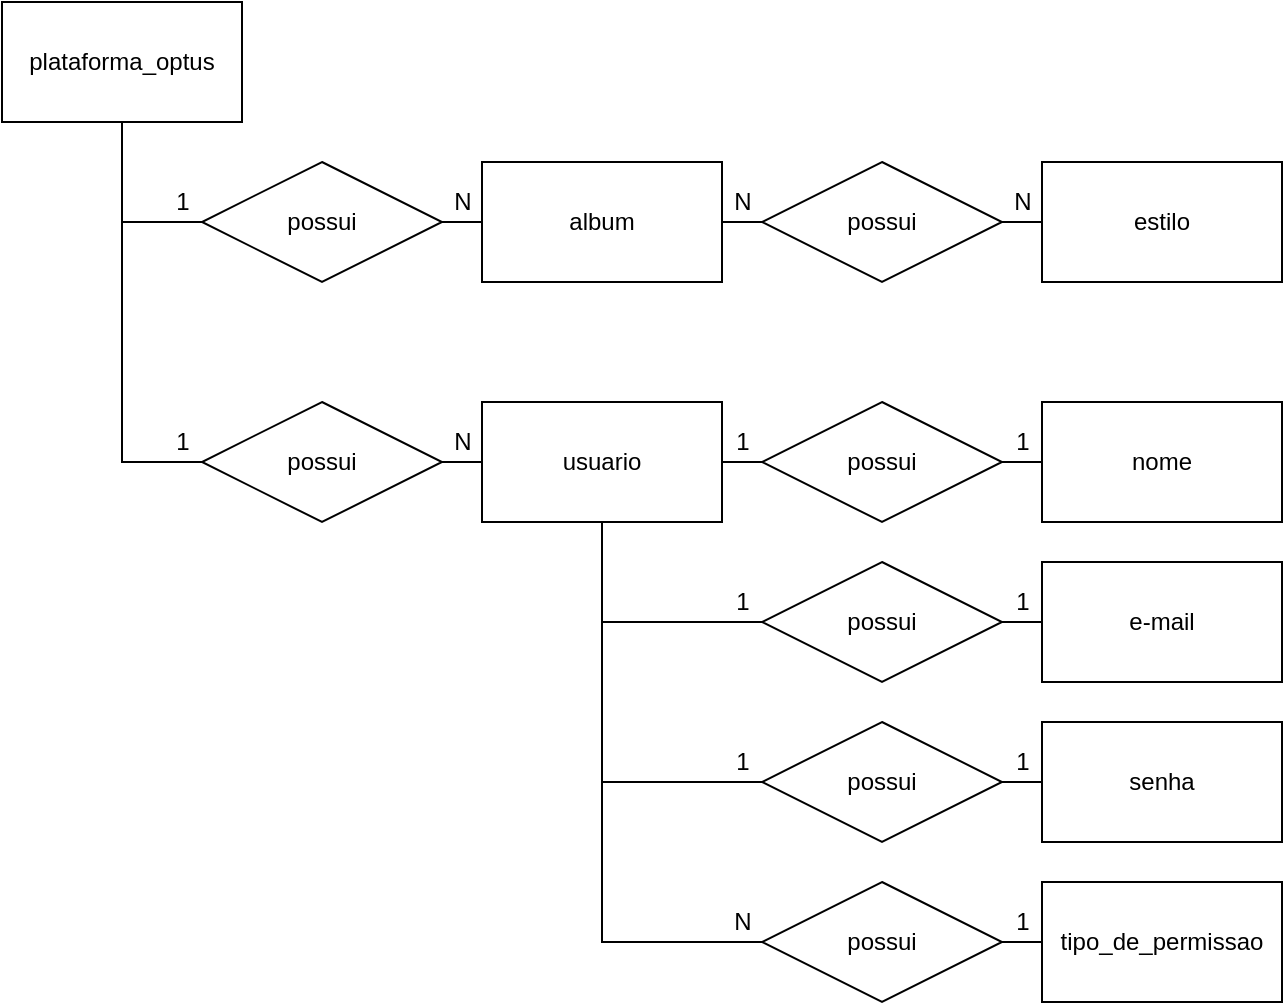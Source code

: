 <mxfile version="14.9.3" type="device"><diagram id="cz5i0hZ0vYYXBszqNz1t" name="Page-1"><mxGraphModel dx="1422" dy="705" grid="1" gridSize="10" guides="1" tooltips="1" connect="1" arrows="1" fold="1" page="1" pageScale="1" pageWidth="827" pageHeight="1169" math="0" shadow="0"><root><mxCell id="0"/><mxCell id="1" parent="0"/><mxCell id="30NEX5a4ztb-EfO01CBT-5" style="edgeStyle=orthogonalEdgeStyle;rounded=0;orthogonalLoop=1;jettySize=auto;html=1;exitX=1;exitY=0.5;exitDx=0;exitDy=0;entryX=0;entryY=0.5;entryDx=0;entryDy=0;endArrow=none;endFill=0;" edge="1" parent="1" source="30NEX5a4ztb-EfO01CBT-1" target="30NEX5a4ztb-EfO01CBT-2"><mxGeometry relative="1" as="geometry"/></mxCell><mxCell id="30NEX5a4ztb-EfO01CBT-1" value="album" style="rounded=0;whiteSpace=wrap;html=1;" vertex="1" parent="1"><mxGeometry x="280" y="120" width="120" height="60" as="geometry"/></mxCell><mxCell id="30NEX5a4ztb-EfO01CBT-6" style="edgeStyle=orthogonalEdgeStyle;rounded=0;orthogonalLoop=1;jettySize=auto;html=1;exitX=1;exitY=0.5;exitDx=0;exitDy=0;entryX=0;entryY=0.5;entryDx=0;entryDy=0;endArrow=none;endFill=0;" edge="1" parent="1" source="30NEX5a4ztb-EfO01CBT-2" target="30NEX5a4ztb-EfO01CBT-3"><mxGeometry relative="1" as="geometry"/></mxCell><mxCell id="30NEX5a4ztb-EfO01CBT-2" value="possui" style="shape=rhombus;perimeter=rhombusPerimeter;whiteSpace=wrap;html=1;align=center;" vertex="1" parent="1"><mxGeometry x="420" y="120" width="120" height="60" as="geometry"/></mxCell><mxCell id="30NEX5a4ztb-EfO01CBT-3" value="estilo" style="rounded=0;whiteSpace=wrap;html=1;" vertex="1" parent="1"><mxGeometry x="560" y="120" width="120" height="60" as="geometry"/></mxCell><mxCell id="30NEX5a4ztb-EfO01CBT-7" value="plataforma_optus" style="rounded=0;whiteSpace=wrap;html=1;" vertex="1" parent="1"><mxGeometry x="40" y="40" width="120" height="60" as="geometry"/></mxCell><mxCell id="30NEX5a4ztb-EfO01CBT-9" style="edgeStyle=orthogonalEdgeStyle;rounded=0;orthogonalLoop=1;jettySize=auto;html=1;entryX=0;entryY=0.5;entryDx=0;entryDy=0;endArrow=none;endFill=0;" edge="1" parent="1" source="30NEX5a4ztb-EfO01CBT-8" target="30NEX5a4ztb-EfO01CBT-1"><mxGeometry relative="1" as="geometry"/></mxCell><mxCell id="30NEX5a4ztb-EfO01CBT-11" style="edgeStyle=orthogonalEdgeStyle;rounded=0;orthogonalLoop=1;jettySize=auto;html=1;exitX=0;exitY=0.5;exitDx=0;exitDy=0;entryX=0.5;entryY=1;entryDx=0;entryDy=0;endArrow=none;endFill=0;" edge="1" parent="1" source="30NEX5a4ztb-EfO01CBT-8" target="30NEX5a4ztb-EfO01CBT-7"><mxGeometry relative="1" as="geometry"/></mxCell><mxCell id="30NEX5a4ztb-EfO01CBT-8" value="possui" style="shape=rhombus;perimeter=rhombusPerimeter;whiteSpace=wrap;html=1;align=center;" vertex="1" parent="1"><mxGeometry x="140" y="120" width="120" height="60" as="geometry"/></mxCell><mxCell id="30NEX5a4ztb-EfO01CBT-21" style="edgeStyle=orthogonalEdgeStyle;rounded=0;orthogonalLoop=1;jettySize=auto;html=1;exitX=1;exitY=0.5;exitDx=0;exitDy=0;entryX=0;entryY=0.5;entryDx=0;entryDy=0;endArrow=none;endFill=0;" edge="1" parent="1" source="30NEX5a4ztb-EfO01CBT-12" target="30NEX5a4ztb-EfO01CBT-17"><mxGeometry relative="1" as="geometry"/></mxCell><mxCell id="30NEX5a4ztb-EfO01CBT-22" style="edgeStyle=orthogonalEdgeStyle;rounded=0;orthogonalLoop=1;jettySize=auto;html=1;exitX=0.5;exitY=1;exitDx=0;exitDy=0;entryX=0;entryY=0.5;entryDx=0;entryDy=0;endArrow=none;endFill=0;" edge="1" parent="1" source="30NEX5a4ztb-EfO01CBT-12" target="30NEX5a4ztb-EfO01CBT-18"><mxGeometry relative="1" as="geometry"/></mxCell><mxCell id="30NEX5a4ztb-EfO01CBT-24" style="edgeStyle=orthogonalEdgeStyle;rounded=0;orthogonalLoop=1;jettySize=auto;html=1;entryX=0;entryY=0.5;entryDx=0;entryDy=0;endArrow=none;endFill=0;exitX=0.5;exitY=1;exitDx=0;exitDy=0;" edge="1" parent="1" source="30NEX5a4ztb-EfO01CBT-12" target="30NEX5a4ztb-EfO01CBT-19"><mxGeometry relative="1" as="geometry"/></mxCell><mxCell id="30NEX5a4ztb-EfO01CBT-12" value="usuario" style="rounded=0;whiteSpace=wrap;html=1;" vertex="1" parent="1"><mxGeometry x="280" y="240" width="120" height="60" as="geometry"/></mxCell><mxCell id="30NEX5a4ztb-EfO01CBT-13" value="nome&lt;span style=&quot;color: rgba(0 , 0 , 0 , 0) ; font-family: monospace ; font-size: 0px&quot;&gt;%3CmxGraphModel%3E%3Croot%3E%3CmxCell%20id%3D%220%22%2F%3E%3CmxCell%20id%3D%221%22%20parent%3D%220%22%2F%3E%3CmxCell%20id%3D%222%22%20value%3D%22album%22%20style%3D%22rounded%3D0%3BwhiteSpace%3Dwrap%3Bhtml%3D1%3B%22%20vertex%3D%221%22%20parent%3D%221%22%3E%3CmxGeometry%20x%3D%22280%22%20y%3D%22120%22%20width%3D%22120%22%20height%3D%2260%22%20as%3D%22geometry%22%2F%3E%3C%2FmxCell%3E%3C%2Froot%3E%3C%2FmxGraphModel%3E&lt;/span&gt;" style="rounded=0;whiteSpace=wrap;html=1;" vertex="1" parent="1"><mxGeometry x="560" y="240" width="120" height="60" as="geometry"/></mxCell><mxCell id="30NEX5a4ztb-EfO01CBT-14" value="e-mail" style="rounded=0;whiteSpace=wrap;html=1;" vertex="1" parent="1"><mxGeometry x="560" y="320" width="120" height="60" as="geometry"/></mxCell><mxCell id="30NEX5a4ztb-EfO01CBT-15" value="senha&lt;span style=&quot;color: rgba(0 , 0 , 0 , 0) ; font-family: monospace ; font-size: 0px&quot;&gt;%3CmxGraphModel%3E%3Croot%3E%3CmxCell%20id%3D%220%22%2F%3E%3CmxCell%20id%3D%221%22%20parent%3D%220%22%2F%3E%3CmxCell%20id%3D%222%22%20value%3D%22album%22%20style%3D%22rounded%3D0%3BwhiteSpace%3Dwrap%3Bhtml%3D1%3B%22%20vertex%3D%221%22%20parent%3D%221%22%3E%3CmxGeometry%20x%3D%22280%22%20y%3D%22120%22%20width%3D%22120%22%20height%3D%2260%22%20as%3D%22geometry%22%2F%3E%3C%2FmxCell%3E%3C%2Froot%3E%3C%2FmxGraphModel%3E&lt;/span&gt;" style="rounded=0;whiteSpace=wrap;html=1;" vertex="1" parent="1"><mxGeometry x="560" y="400" width="120" height="60" as="geometry"/></mxCell><mxCell id="30NEX5a4ztb-EfO01CBT-16" value="tipo_de_permissao" style="rounded=0;whiteSpace=wrap;html=1;" vertex="1" parent="1"><mxGeometry x="560" y="480" width="120" height="60" as="geometry"/></mxCell><mxCell id="30NEX5a4ztb-EfO01CBT-29" style="edgeStyle=orthogonalEdgeStyle;rounded=0;orthogonalLoop=1;jettySize=auto;html=1;exitX=1;exitY=0.5;exitDx=0;exitDy=0;entryX=0;entryY=0.5;entryDx=0;entryDy=0;endArrow=none;endFill=0;" edge="1" parent="1" source="30NEX5a4ztb-EfO01CBT-17" target="30NEX5a4ztb-EfO01CBT-13"><mxGeometry relative="1" as="geometry"/></mxCell><mxCell id="30NEX5a4ztb-EfO01CBT-17" value="possui" style="shape=rhombus;perimeter=rhombusPerimeter;whiteSpace=wrap;html=1;align=center;" vertex="1" parent="1"><mxGeometry x="420" y="240" width="120" height="60" as="geometry"/></mxCell><mxCell id="30NEX5a4ztb-EfO01CBT-28" style="edgeStyle=orthogonalEdgeStyle;rounded=0;orthogonalLoop=1;jettySize=auto;html=1;exitX=1;exitY=0.5;exitDx=0;exitDy=0;entryX=0;entryY=0.5;entryDx=0;entryDy=0;endArrow=none;endFill=0;" edge="1" parent="1" source="30NEX5a4ztb-EfO01CBT-18" target="30NEX5a4ztb-EfO01CBT-14"><mxGeometry relative="1" as="geometry"/></mxCell><mxCell id="30NEX5a4ztb-EfO01CBT-18" value="possui" style="shape=rhombus;perimeter=rhombusPerimeter;whiteSpace=wrap;html=1;align=center;" vertex="1" parent="1"><mxGeometry x="420" y="320" width="120" height="60" as="geometry"/></mxCell><mxCell id="30NEX5a4ztb-EfO01CBT-27" style="edgeStyle=orthogonalEdgeStyle;rounded=0;orthogonalLoop=1;jettySize=auto;html=1;exitX=1;exitY=0.5;exitDx=0;exitDy=0;entryX=0;entryY=0.5;entryDx=0;entryDy=0;endArrow=none;endFill=0;" edge="1" parent="1" source="30NEX5a4ztb-EfO01CBT-19" target="30NEX5a4ztb-EfO01CBT-15"><mxGeometry relative="1" as="geometry"/></mxCell><mxCell id="30NEX5a4ztb-EfO01CBT-19" value="possui" style="shape=rhombus;perimeter=rhombusPerimeter;whiteSpace=wrap;html=1;align=center;" vertex="1" parent="1"><mxGeometry x="420" y="400" width="120" height="60" as="geometry"/></mxCell><mxCell id="30NEX5a4ztb-EfO01CBT-25" style="edgeStyle=orthogonalEdgeStyle;rounded=0;orthogonalLoop=1;jettySize=auto;html=1;exitX=0;exitY=0.5;exitDx=0;exitDy=0;entryX=0.5;entryY=1;entryDx=0;entryDy=0;endArrow=none;endFill=0;" edge="1" parent="1" source="30NEX5a4ztb-EfO01CBT-20" target="30NEX5a4ztb-EfO01CBT-12"><mxGeometry relative="1" as="geometry"/></mxCell><mxCell id="30NEX5a4ztb-EfO01CBT-26" style="edgeStyle=orthogonalEdgeStyle;rounded=0;orthogonalLoop=1;jettySize=auto;html=1;exitX=1;exitY=0.5;exitDx=0;exitDy=0;entryX=0;entryY=0.5;entryDx=0;entryDy=0;endArrow=none;endFill=0;" edge="1" parent="1" source="30NEX5a4ztb-EfO01CBT-20" target="30NEX5a4ztb-EfO01CBT-16"><mxGeometry relative="1" as="geometry"/></mxCell><mxCell id="30NEX5a4ztb-EfO01CBT-20" value="possui" style="shape=rhombus;perimeter=rhombusPerimeter;whiteSpace=wrap;html=1;align=center;" vertex="1" parent="1"><mxGeometry x="420" y="480" width="120" height="60" as="geometry"/></mxCell><mxCell id="30NEX5a4ztb-EfO01CBT-31" style="edgeStyle=orthogonalEdgeStyle;rounded=0;orthogonalLoop=1;jettySize=auto;html=1;exitX=0;exitY=0.5;exitDx=0;exitDy=0;entryX=0.5;entryY=1;entryDx=0;entryDy=0;endArrow=none;endFill=0;" edge="1" parent="1" source="30NEX5a4ztb-EfO01CBT-30" target="30NEX5a4ztb-EfO01CBT-7"><mxGeometry relative="1" as="geometry"/></mxCell><mxCell id="30NEX5a4ztb-EfO01CBT-32" style="edgeStyle=orthogonalEdgeStyle;rounded=0;orthogonalLoop=1;jettySize=auto;html=1;exitX=1;exitY=0.5;exitDx=0;exitDy=0;entryX=0;entryY=0.5;entryDx=0;entryDy=0;endArrow=none;endFill=0;" edge="1" parent="1" source="30NEX5a4ztb-EfO01CBT-30" target="30NEX5a4ztb-EfO01CBT-12"><mxGeometry relative="1" as="geometry"/></mxCell><mxCell id="30NEX5a4ztb-EfO01CBT-30" value="possui" style="shape=rhombus;perimeter=rhombusPerimeter;whiteSpace=wrap;html=1;align=center;" vertex="1" parent="1"><mxGeometry x="140" y="240" width="120" height="60" as="geometry"/></mxCell><mxCell id="30NEX5a4ztb-EfO01CBT-33" value="1" style="text;html=1;align=center;verticalAlign=middle;resizable=0;points=[];autosize=1;strokeColor=none;" vertex="1" parent="1"><mxGeometry x="120" y="250" width="20" height="20" as="geometry"/></mxCell><mxCell id="30NEX5a4ztb-EfO01CBT-34" value="1" style="text;html=1;align=center;verticalAlign=middle;resizable=0;points=[];autosize=1;strokeColor=none;" vertex="1" parent="1"><mxGeometry x="120" y="130" width="20" height="20" as="geometry"/></mxCell><mxCell id="30NEX5a4ztb-EfO01CBT-35" value="N&lt;span style=&quot;color: rgba(0 , 0 , 0 , 0) ; font-family: monospace ; font-size: 0px&quot;&gt;%3CmxGraphModel%3E%3Croot%3E%3CmxCell%20id%3D%220%22%2F%3E%3CmxCell%20id%3D%221%22%20parent%3D%220%22%2F%3E%3CmxCell%20id%3D%222%22%20value%3D%221%22%20style%3D%22text%3Bhtml%3D1%3Balign%3Dcenter%3BverticalAlign%3Dmiddle%3Bresizable%3D0%3Bpoints%3D%5B%5D%3Bautosize%3D1%3BstrokeColor%3Dnone%3B%22%20vertex%3D%221%22%20parent%3D%221%22%3E%3CmxGeometry%20x%3D%22120%22%20y%3D%22250%22%20width%3D%2220%22%20height%3D%2220%22%20as%3D%22geometry%22%2F%3E%3C%2FmxCell%3E%3C%2Froot%3E%3C%2FmxGraphModel%3E&lt;/span&gt;" style="text;html=1;align=center;verticalAlign=middle;resizable=0;points=[];autosize=1;strokeColor=none;" vertex="1" parent="1"><mxGeometry x="260" y="130" width="20" height="20" as="geometry"/></mxCell><mxCell id="30NEX5a4ztb-EfO01CBT-36" value="N" style="text;html=1;align=center;verticalAlign=middle;resizable=0;points=[];autosize=1;strokeColor=none;" vertex="1" parent="1"><mxGeometry x="260" y="250" width="20" height="20" as="geometry"/></mxCell><mxCell id="30NEX5a4ztb-EfO01CBT-37" value="N" style="text;html=1;align=center;verticalAlign=middle;resizable=0;points=[];autosize=1;strokeColor=none;" vertex="1" parent="1"><mxGeometry x="400" y="130" width="20" height="20" as="geometry"/></mxCell><mxCell id="30NEX5a4ztb-EfO01CBT-38" value="N" style="text;html=1;align=center;verticalAlign=middle;resizable=0;points=[];autosize=1;strokeColor=none;" vertex="1" parent="1"><mxGeometry x="540" y="130" width="20" height="20" as="geometry"/></mxCell><mxCell id="30NEX5a4ztb-EfO01CBT-39" value="1" style="text;html=1;align=center;verticalAlign=middle;resizable=0;points=[];autosize=1;strokeColor=none;" vertex="1" parent="1"><mxGeometry x="400" y="250" width="20" height="20" as="geometry"/></mxCell><mxCell id="30NEX5a4ztb-EfO01CBT-40" value="1" style="text;html=1;align=center;verticalAlign=middle;resizable=0;points=[];autosize=1;strokeColor=none;" vertex="1" parent="1"><mxGeometry x="540" y="250" width="20" height="20" as="geometry"/></mxCell><mxCell id="30NEX5a4ztb-EfO01CBT-41" value="1" style="text;html=1;align=center;verticalAlign=middle;resizable=0;points=[];autosize=1;strokeColor=none;" vertex="1" parent="1"><mxGeometry x="400" y="330" width="20" height="20" as="geometry"/></mxCell><mxCell id="30NEX5a4ztb-EfO01CBT-42" value="1" style="text;html=1;align=center;verticalAlign=middle;resizable=0;points=[];autosize=1;strokeColor=none;" vertex="1" parent="1"><mxGeometry x="540" y="330" width="20" height="20" as="geometry"/></mxCell><mxCell id="30NEX5a4ztb-EfO01CBT-43" value="1" style="text;html=1;align=center;verticalAlign=middle;resizable=0;points=[];autosize=1;strokeColor=none;" vertex="1" parent="1"><mxGeometry x="400" y="410" width="20" height="20" as="geometry"/></mxCell><mxCell id="30NEX5a4ztb-EfO01CBT-44" value="1" style="text;html=1;align=center;verticalAlign=middle;resizable=0;points=[];autosize=1;strokeColor=none;" vertex="1" parent="1"><mxGeometry x="540" y="410" width="20" height="20" as="geometry"/></mxCell><mxCell id="30NEX5a4ztb-EfO01CBT-45" value="N" style="text;html=1;align=center;verticalAlign=middle;resizable=0;points=[];autosize=1;strokeColor=none;" vertex="1" parent="1"><mxGeometry x="400" y="490" width="20" height="20" as="geometry"/></mxCell><mxCell id="30NEX5a4ztb-EfO01CBT-46" value="1" style="text;html=1;align=center;verticalAlign=middle;resizable=0;points=[];autosize=1;strokeColor=none;" vertex="1" parent="1"><mxGeometry x="540" y="490" width="20" height="20" as="geometry"/></mxCell></root></mxGraphModel></diagram></mxfile>